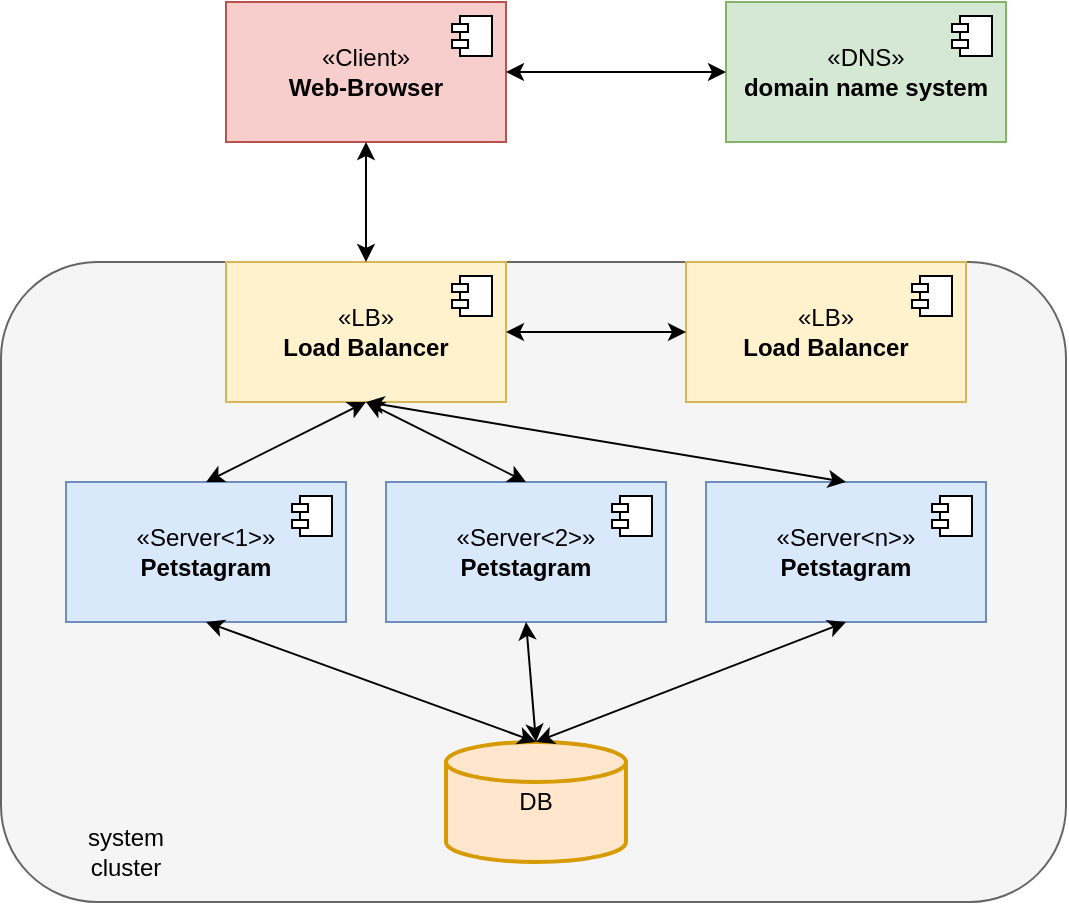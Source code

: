 <mxfile version="21.1.4" type="device">
  <diagram name="Seite-1" id="N_JpHSxSInf4lYdC6xoE">
    <mxGraphModel dx="792" dy="745" grid="1" gridSize="10" guides="1" tooltips="1" connect="1" arrows="1" fold="1" page="1" pageScale="1" pageWidth="827" pageHeight="1169" math="0" shadow="0">
      <root>
        <mxCell id="0" />
        <mxCell id="1" parent="0" />
        <mxCell id="cqbJK1PE3UztiRZ7R1Cv-19" value="" style="rounded=1;whiteSpace=wrap;html=1;fillColor=#f5f5f5;fontColor=#333333;strokeColor=#666666;" vertex="1" parent="1">
          <mxGeometry x="197.5" y="170" width="532.5" height="320" as="geometry" />
        </mxCell>
        <mxCell id="cqbJK1PE3UztiRZ7R1Cv-1" value="DB" style="strokeWidth=2;html=1;shape=mxgraph.flowchart.database;whiteSpace=wrap;fillColor=#ffe6cc;strokeColor=#d79b00;" vertex="1" parent="1">
          <mxGeometry x="420" y="410" width="90" height="60" as="geometry" />
        </mxCell>
        <mxCell id="cqbJK1PE3UztiRZ7R1Cv-2" value="&lt;div&gt;«Server&amp;lt;1&amp;gt;»&lt;br&gt;&lt;b&gt;Petstagram&lt;/b&gt;&lt;br&gt;&lt;/div&gt;" style="html=1;dropTarget=0;whiteSpace=wrap;fillColor=#dae8fc;strokeColor=#6c8ebf;" vertex="1" parent="1">
          <mxGeometry x="230" y="280" width="140" height="70" as="geometry" />
        </mxCell>
        <mxCell id="cqbJK1PE3UztiRZ7R1Cv-3" value="" style="shape=module;jettyWidth=8;jettyHeight=4;" vertex="1" parent="cqbJK1PE3UztiRZ7R1Cv-2">
          <mxGeometry x="1" width="20" height="20" relative="1" as="geometry">
            <mxPoint x="-27" y="7" as="offset" />
          </mxGeometry>
        </mxCell>
        <mxCell id="cqbJK1PE3UztiRZ7R1Cv-4" value="&lt;div&gt;«Client»&lt;br&gt;&lt;b&gt;Web-Browser&lt;/b&gt;&lt;br&gt;&lt;/div&gt;" style="html=1;dropTarget=0;whiteSpace=wrap;fillColor=#f8cecc;strokeColor=#b85450;" vertex="1" parent="1">
          <mxGeometry x="310" y="40" width="140" height="70" as="geometry" />
        </mxCell>
        <mxCell id="cqbJK1PE3UztiRZ7R1Cv-5" value="" style="shape=module;jettyWidth=8;jettyHeight=4;" vertex="1" parent="cqbJK1PE3UztiRZ7R1Cv-4">
          <mxGeometry x="1" width="20" height="20" relative="1" as="geometry">
            <mxPoint x="-27" y="7" as="offset" />
          </mxGeometry>
        </mxCell>
        <mxCell id="cqbJK1PE3UztiRZ7R1Cv-6" value="&lt;div&gt;«LB»&lt;br&gt;&lt;b&gt;Load Balancer&lt;/b&gt;&lt;br&gt;&lt;/div&gt;" style="html=1;dropTarget=0;whiteSpace=wrap;fillColor=#fff2cc;strokeColor=#d6b656;" vertex="1" parent="1">
          <mxGeometry x="310" y="170" width="140" height="70" as="geometry" />
        </mxCell>
        <mxCell id="cqbJK1PE3UztiRZ7R1Cv-7" value="" style="shape=module;jettyWidth=8;jettyHeight=4;" vertex="1" parent="cqbJK1PE3UztiRZ7R1Cv-6">
          <mxGeometry x="1" width="20" height="20" relative="1" as="geometry">
            <mxPoint x="-27" y="7" as="offset" />
          </mxGeometry>
        </mxCell>
        <mxCell id="cqbJK1PE3UztiRZ7R1Cv-8" value="&lt;div&gt;«Server&amp;lt;2&amp;gt;»&lt;br&gt;&lt;b&gt;Petstagram&lt;/b&gt;&lt;br&gt;&lt;/div&gt;" style="html=1;dropTarget=0;whiteSpace=wrap;fillColor=#dae8fc;strokeColor=#6c8ebf;" vertex="1" parent="1">
          <mxGeometry x="390" y="280" width="140" height="70" as="geometry" />
        </mxCell>
        <mxCell id="cqbJK1PE3UztiRZ7R1Cv-9" value="" style="shape=module;jettyWidth=8;jettyHeight=4;" vertex="1" parent="cqbJK1PE3UztiRZ7R1Cv-8">
          <mxGeometry x="1" width="20" height="20" relative="1" as="geometry">
            <mxPoint x="-27" y="7" as="offset" />
          </mxGeometry>
        </mxCell>
        <mxCell id="cqbJK1PE3UztiRZ7R1Cv-12" value="&lt;div&gt;«LB»&lt;br&gt;&lt;b&gt;Load Balancer&lt;/b&gt;&lt;br&gt;&lt;/div&gt;" style="html=1;dropTarget=0;whiteSpace=wrap;fillColor=#fff2cc;strokeColor=#d6b656;" vertex="1" parent="1">
          <mxGeometry x="540" y="170" width="140" height="70" as="geometry" />
        </mxCell>
        <mxCell id="cqbJK1PE3UztiRZ7R1Cv-13" value="" style="shape=module;jettyWidth=8;jettyHeight=4;" vertex="1" parent="cqbJK1PE3UztiRZ7R1Cv-12">
          <mxGeometry x="1" width="20" height="20" relative="1" as="geometry">
            <mxPoint x="-27" y="7" as="offset" />
          </mxGeometry>
        </mxCell>
        <mxCell id="cqbJK1PE3UztiRZ7R1Cv-14" value="&lt;div&gt;«Server&amp;lt;n&amp;gt;»&lt;br&gt;&lt;b&gt;Petstagram&lt;/b&gt;&lt;br&gt;&lt;/div&gt;" style="html=1;dropTarget=0;whiteSpace=wrap;fillColor=#dae8fc;strokeColor=#6c8ebf;" vertex="1" parent="1">
          <mxGeometry x="550" y="280" width="140" height="70" as="geometry" />
        </mxCell>
        <mxCell id="cqbJK1PE3UztiRZ7R1Cv-15" value="" style="shape=module;jettyWidth=8;jettyHeight=4;" vertex="1" parent="cqbJK1PE3UztiRZ7R1Cv-14">
          <mxGeometry x="1" width="20" height="20" relative="1" as="geometry">
            <mxPoint x="-27" y="7" as="offset" />
          </mxGeometry>
        </mxCell>
        <mxCell id="cqbJK1PE3UztiRZ7R1Cv-16" value="" style="endArrow=classic;startArrow=classic;html=1;rounded=0;exitX=0.5;exitY=0;exitDx=0;exitDy=0;entryX=0.5;entryY=1;entryDx=0;entryDy=0;" edge="1" parent="1" source="cqbJK1PE3UztiRZ7R1Cv-6" target="cqbJK1PE3UztiRZ7R1Cv-4">
          <mxGeometry width="50" height="50" relative="1" as="geometry">
            <mxPoint x="390" y="320" as="sourcePoint" />
            <mxPoint x="440" y="270" as="targetPoint" />
          </mxGeometry>
        </mxCell>
        <mxCell id="cqbJK1PE3UztiRZ7R1Cv-17" value="&lt;div&gt;«DNS»&lt;br&gt;&lt;b&gt;domain name system&lt;/b&gt;&lt;br&gt;&lt;/div&gt;" style="html=1;dropTarget=0;whiteSpace=wrap;fillColor=#d5e8d4;strokeColor=#82b366;" vertex="1" parent="1">
          <mxGeometry x="560" y="40" width="140" height="70" as="geometry" />
        </mxCell>
        <mxCell id="cqbJK1PE3UztiRZ7R1Cv-18" value="" style="shape=module;jettyWidth=8;jettyHeight=4;" vertex="1" parent="cqbJK1PE3UztiRZ7R1Cv-17">
          <mxGeometry x="1" width="20" height="20" relative="1" as="geometry">
            <mxPoint x="-27" y="7" as="offset" />
          </mxGeometry>
        </mxCell>
        <mxCell id="cqbJK1PE3UztiRZ7R1Cv-20" value="system cluster" style="text;html=1;strokeColor=none;fillColor=none;align=center;verticalAlign=middle;whiteSpace=wrap;rounded=0;" vertex="1" parent="1">
          <mxGeometry x="230" y="450" width="60" height="30" as="geometry" />
        </mxCell>
        <mxCell id="cqbJK1PE3UztiRZ7R1Cv-21" value="" style="endArrow=classic;startArrow=classic;html=1;rounded=0;exitX=1;exitY=0.5;exitDx=0;exitDy=0;entryX=0;entryY=0.5;entryDx=0;entryDy=0;" edge="1" parent="1" source="cqbJK1PE3UztiRZ7R1Cv-4" target="cqbJK1PE3UztiRZ7R1Cv-17">
          <mxGeometry width="50" height="50" relative="1" as="geometry">
            <mxPoint x="390" y="180" as="sourcePoint" />
            <mxPoint x="390" y="90" as="targetPoint" />
          </mxGeometry>
        </mxCell>
        <mxCell id="cqbJK1PE3UztiRZ7R1Cv-22" value="" style="endArrow=classic;startArrow=classic;html=1;rounded=0;exitX=0;exitY=0.5;exitDx=0;exitDy=0;entryX=1;entryY=0.5;entryDx=0;entryDy=0;" edge="1" parent="1" source="cqbJK1PE3UztiRZ7R1Cv-12" target="cqbJK1PE3UztiRZ7R1Cv-6">
          <mxGeometry width="50" height="50" relative="1" as="geometry">
            <mxPoint x="460" y="55" as="sourcePoint" />
            <mxPoint x="610" y="55" as="targetPoint" />
          </mxGeometry>
        </mxCell>
        <mxCell id="cqbJK1PE3UztiRZ7R1Cv-23" value="" style="endArrow=classic;startArrow=classic;html=1;rounded=0;exitX=0.5;exitY=0;exitDx=0;exitDy=0;entryX=0.5;entryY=1;entryDx=0;entryDy=0;" edge="1" parent="1" source="cqbJK1PE3UztiRZ7R1Cv-2" target="cqbJK1PE3UztiRZ7R1Cv-6">
          <mxGeometry width="50" height="50" relative="1" as="geometry">
            <mxPoint x="390" y="180" as="sourcePoint" />
            <mxPoint x="390" y="90" as="targetPoint" />
          </mxGeometry>
        </mxCell>
        <mxCell id="cqbJK1PE3UztiRZ7R1Cv-25" value="" style="endArrow=classic;startArrow=classic;html=1;rounded=0;exitX=0.5;exitY=0;exitDx=0;exitDy=0;entryX=0.5;entryY=1;entryDx=0;entryDy=0;" edge="1" parent="1" source="cqbJK1PE3UztiRZ7R1Cv-8" target="cqbJK1PE3UztiRZ7R1Cv-6">
          <mxGeometry width="50" height="50" relative="1" as="geometry">
            <mxPoint x="390" y="180" as="sourcePoint" />
            <mxPoint x="390" y="90" as="targetPoint" />
          </mxGeometry>
        </mxCell>
        <mxCell id="cqbJK1PE3UztiRZ7R1Cv-26" value="" style="endArrow=classic;startArrow=classic;html=1;rounded=0;exitX=0.5;exitY=0;exitDx=0;exitDy=0;entryX=0.5;entryY=1;entryDx=0;entryDy=0;" edge="1" parent="1" source="cqbJK1PE3UztiRZ7R1Cv-14" target="cqbJK1PE3UztiRZ7R1Cv-6">
          <mxGeometry width="50" height="50" relative="1" as="geometry">
            <mxPoint x="470" y="290" as="sourcePoint" />
            <mxPoint x="390" y="250" as="targetPoint" />
          </mxGeometry>
        </mxCell>
        <mxCell id="cqbJK1PE3UztiRZ7R1Cv-27" value="" style="endArrow=classic;startArrow=classic;html=1;rounded=0;exitX=0.5;exitY=0;exitDx=0;exitDy=0;entryX=0.5;entryY=1;entryDx=0;entryDy=0;exitPerimeter=0;" edge="1" parent="1" source="cqbJK1PE3UztiRZ7R1Cv-1" target="cqbJK1PE3UztiRZ7R1Cv-2">
          <mxGeometry width="50" height="50" relative="1" as="geometry">
            <mxPoint x="310" y="290" as="sourcePoint" />
            <mxPoint x="390" y="250" as="targetPoint" />
          </mxGeometry>
        </mxCell>
        <mxCell id="cqbJK1PE3UztiRZ7R1Cv-28" value="" style="endArrow=classic;startArrow=classic;html=1;rounded=0;exitX=0.5;exitY=1;exitDx=0;exitDy=0;entryX=0.5;entryY=0;entryDx=0;entryDy=0;entryPerimeter=0;" edge="1" parent="1" source="cqbJK1PE3UztiRZ7R1Cv-14" target="cqbJK1PE3UztiRZ7R1Cv-1">
          <mxGeometry width="50" height="50" relative="1" as="geometry">
            <mxPoint x="475" y="420" as="sourcePoint" />
            <mxPoint x="310" y="360" as="targetPoint" />
          </mxGeometry>
        </mxCell>
        <mxCell id="cqbJK1PE3UztiRZ7R1Cv-29" value="" style="endArrow=classic;startArrow=classic;html=1;rounded=0;exitX=0.5;exitY=1;exitDx=0;exitDy=0;entryX=0.5;entryY=0;entryDx=0;entryDy=0;entryPerimeter=0;" edge="1" parent="1" source="cqbJK1PE3UztiRZ7R1Cv-8" target="cqbJK1PE3UztiRZ7R1Cv-1">
          <mxGeometry width="50" height="50" relative="1" as="geometry">
            <mxPoint x="630" y="360" as="sourcePoint" />
            <mxPoint x="475" y="420" as="targetPoint" />
          </mxGeometry>
        </mxCell>
      </root>
    </mxGraphModel>
  </diagram>
</mxfile>

